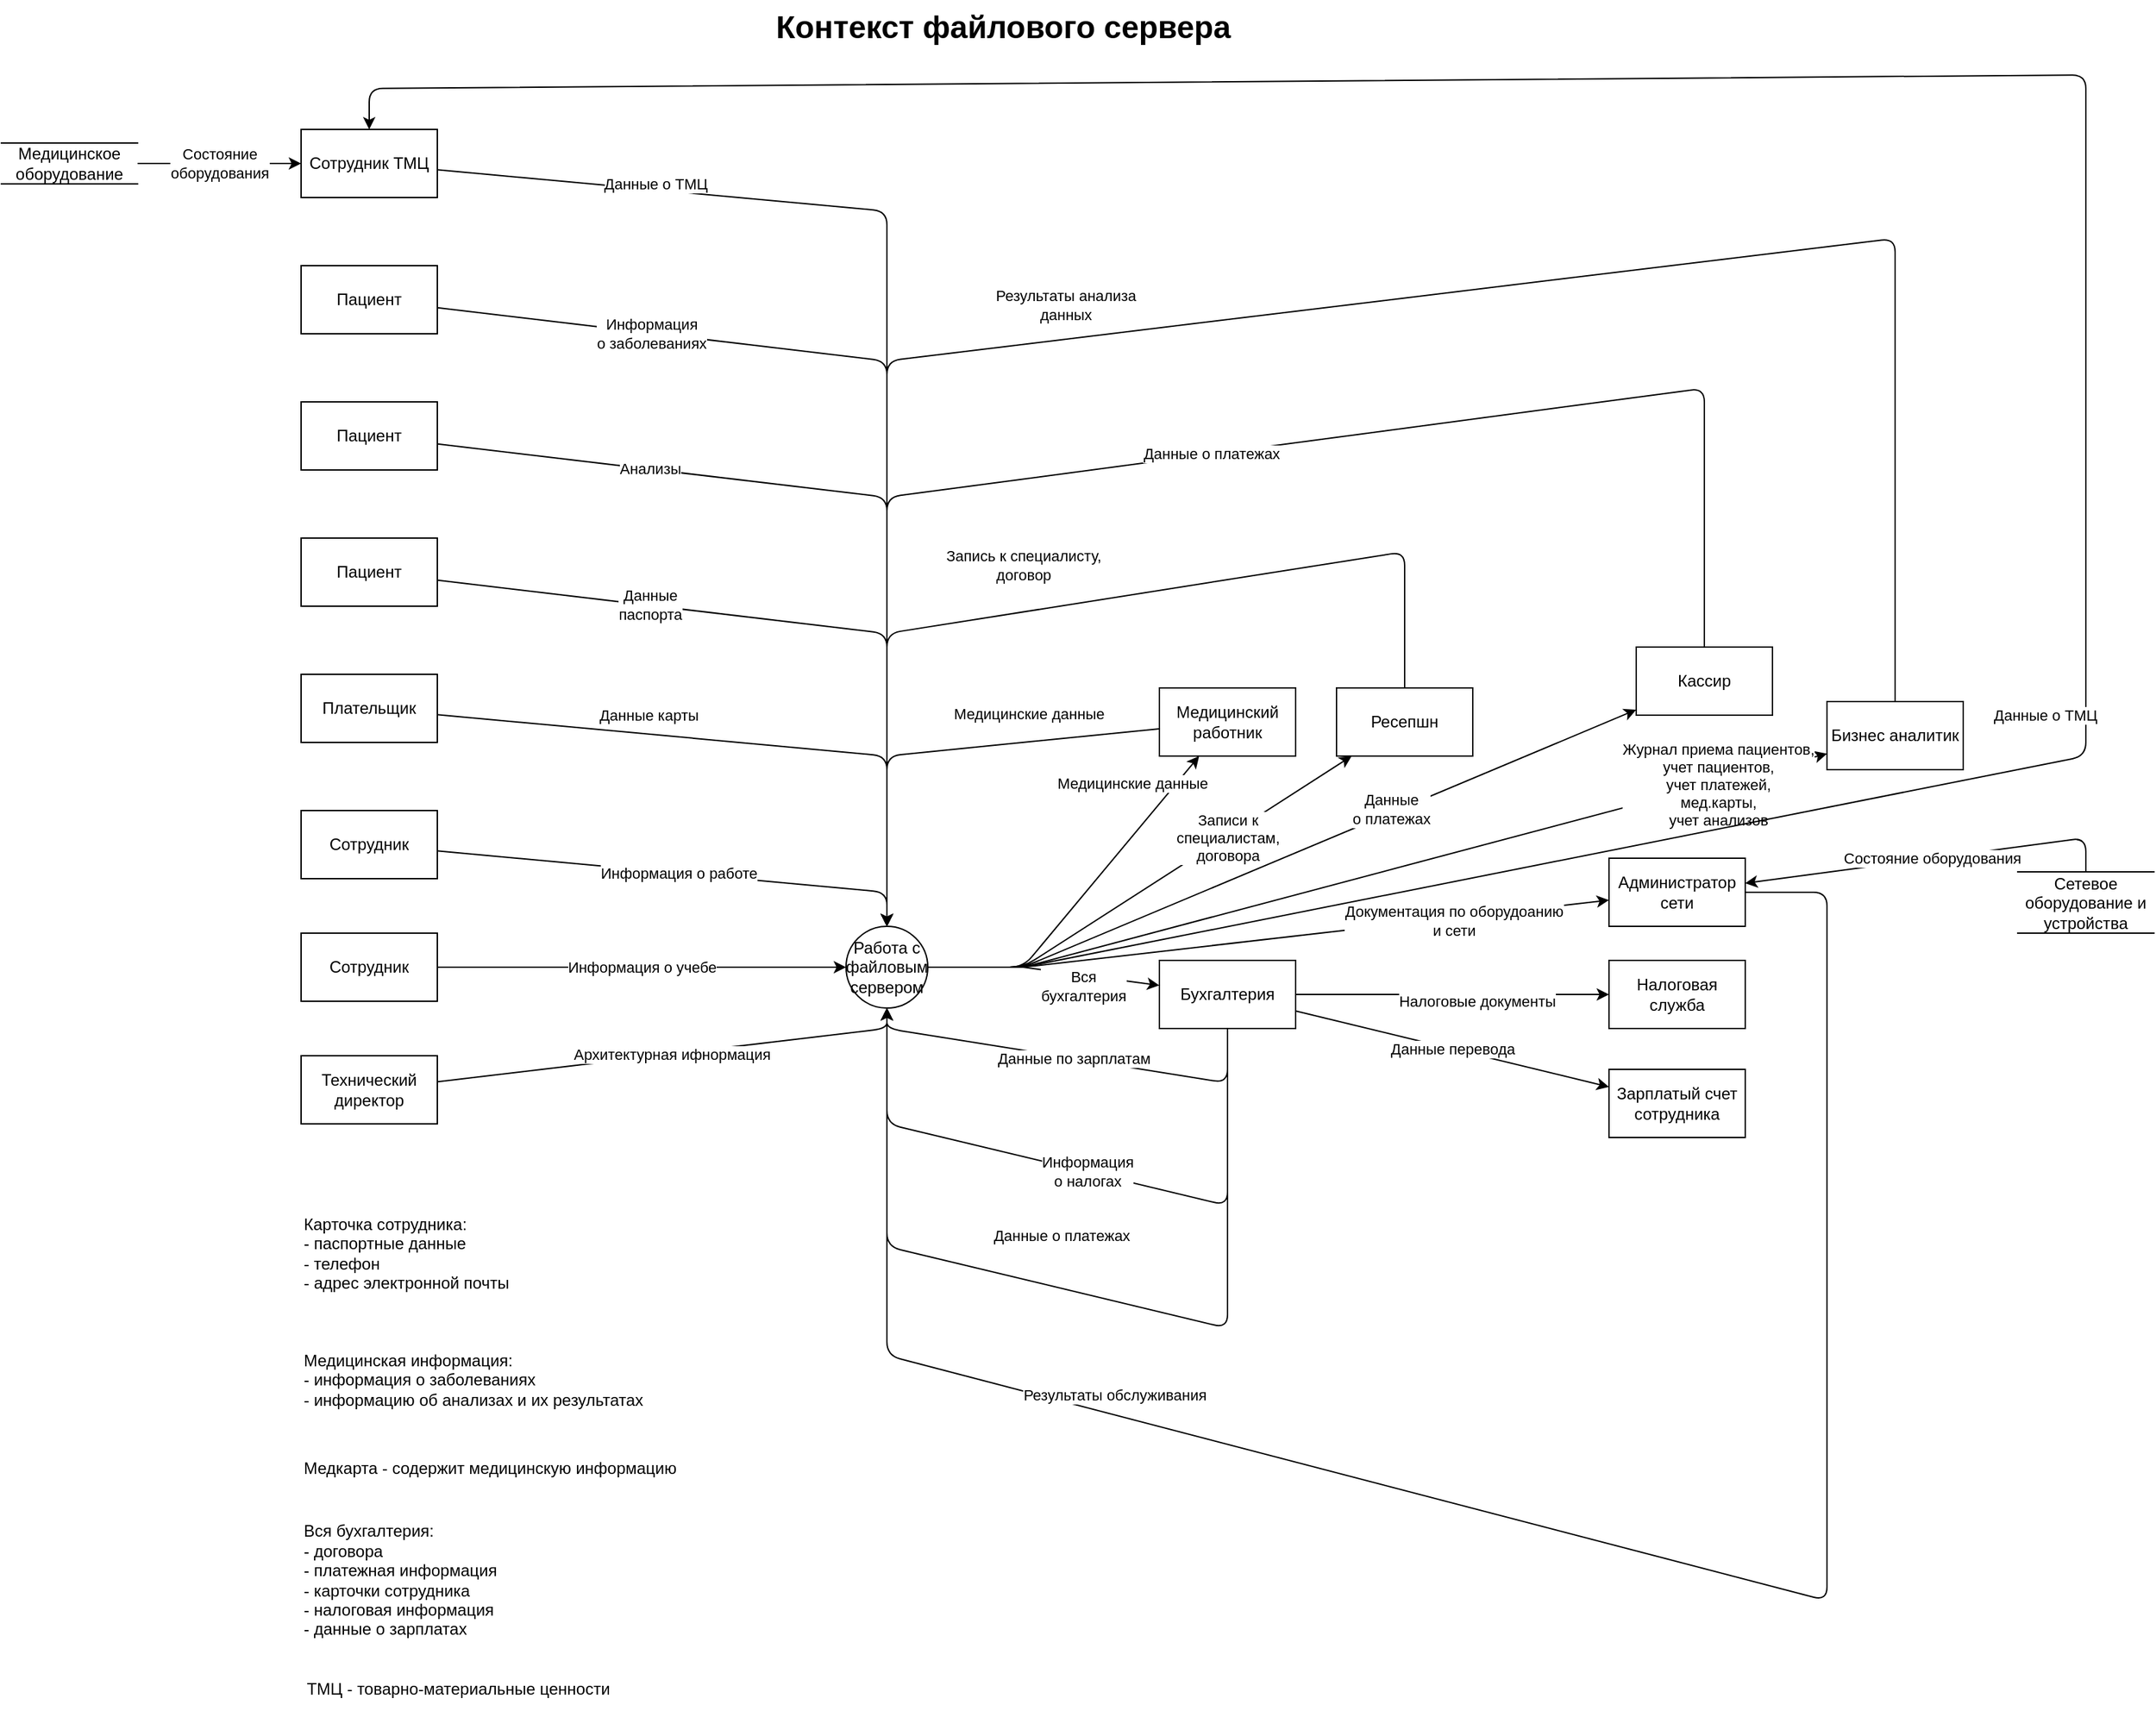 <mxfile>
    <diagram name="Страница — 1" id="DP7TmNHtPNwdQ04ViJx4">
        <mxGraphModel dx="2577" dy="2308" grid="1" gridSize="10" guides="1" tooltips="1" connect="1" arrows="1" fold="1" page="1" pageScale="1" pageWidth="827" pageHeight="1169" math="0" shadow="0">
            <root>
                <mxCell id="0"/>
                <mxCell id="1" parent="0"/>
                <mxCell id="dLkgNgau4KQnL4T7qV0y-17" value="Пациент" style="html=1;dashed=0;whiteSpace=wrap;" parent="1" vertex="1">
                    <mxGeometry x="50" y="70" width="100" height="50" as="geometry"/>
                </mxCell>
                <mxCell id="dLkgNgau4KQnL4T7qV0y-18" value="&lt;div&gt;Данные&lt;/div&gt;&lt;div&gt;паспорта&lt;/div&gt;" style="endArrow=classic;html=1;rounded=1;curved=0;" parent="1" source="dLkgNgau4KQnL4T7qV0y-17" target="7" edge="1">
                    <mxGeometry x="-0.427" width="50" height="50" relative="1" as="geometry">
                        <mxPoint x="320" y="470" as="sourcePoint"/>
                        <mxPoint x="480" y="370" as="targetPoint"/>
                        <Array as="points">
                            <mxPoint x="480" y="140"/>
                        </Array>
                        <mxPoint as="offset"/>
                    </mxGeometry>
                </mxCell>
                <mxCell id="dLkgNgau4KQnL4T7qV0y-22" value="Плательщик" style="html=1;dashed=0;whiteSpace=wrap;" parent="1" vertex="1">
                    <mxGeometry x="50" y="170" width="100" height="50" as="geometry"/>
                </mxCell>
                <mxCell id="dLkgNgau4KQnL4T7qV0y-33" value="&lt;div&gt;Вся&lt;/div&gt;&lt;div&gt;бухгалтерия&lt;/div&gt;" style="endArrow=classic;html=1;rounded=0;" parent="1" source="7" target="dLkgNgau4KQnL4T7qV0y-57" edge="1">
                    <mxGeometry x="0.346" y="-8" width="50" height="50" relative="1" as="geometry">
                        <mxPoint x="530" y="385" as="sourcePoint"/>
                        <mxPoint x="370" y="420" as="targetPoint"/>
                        <Array as="points">
                            <mxPoint x="580" y="385"/>
                        </Array>
                        <mxPoint as="offset"/>
                    </mxGeometry>
                </mxCell>
                <mxCell id="dLkgNgau4KQnL4T7qV0y-35" value="Сотрудник" style="html=1;dashed=0;whiteSpace=wrap;" parent="1" vertex="1">
                    <mxGeometry x="50" y="270" width="100" height="50" as="geometry"/>
                </mxCell>
                <mxCell id="dLkgNgau4KQnL4T7qV0y-38" value="&lt;div&gt;&lt;span style=&quot;background-color: light-dark(#ffffff, var(--ge-dark-color, #121212));&quot;&gt;Информация о работе&lt;/span&gt;&lt;/div&gt;" style="endArrow=classic;html=1;rounded=1;curved=0;" parent="1" source="dLkgNgau4KQnL4T7qV0y-35" target="7" edge="1">
                    <mxGeometry width="50" height="50" relative="1" as="geometry">
                        <mxPoint x="390" y="290" as="sourcePoint"/>
                        <mxPoint x="480" y="370" as="targetPoint"/>
                        <Array as="points">
                            <mxPoint x="480" y="330"/>
                        </Array>
                        <mxPoint as="offset"/>
                    </mxGeometry>
                </mxCell>
                <mxCell id="dLkgNgau4KQnL4T7qV0y-42" value="Технический директор" style="html=1;dashed=0;whiteSpace=wrap;" parent="1" vertex="1">
                    <mxGeometry x="50" y="450" width="100" height="50" as="geometry"/>
                </mxCell>
                <mxCell id="dLkgNgau4KQnL4T7qV0y-44" value="&lt;div&gt;Архитектурная ифнормация&lt;/div&gt;" style="endArrow=classic;html=1;rounded=1;curved=0;" parent="1" source="dLkgNgau4KQnL4T7qV0y-42" target="7" edge="1">
                    <mxGeometry width="50" height="50" relative="1" as="geometry">
                        <mxPoint x="360" y="450" as="sourcePoint"/>
                        <mxPoint x="480" y="400" as="targetPoint"/>
                        <Array as="points">
                            <mxPoint x="480" y="430"/>
                        </Array>
                        <mxPoint as="offset"/>
                    </mxGeometry>
                </mxCell>
                <mxCell id="dLkgNgau4KQnL4T7qV0y-46" value="Администратор сети" style="html=1;dashed=0;whiteSpace=wrap;" parent="1" vertex="1">
                    <mxGeometry x="1010" y="305" width="100" height="50" as="geometry"/>
                </mxCell>
                <mxCell id="dLkgNgau4KQnL4T7qV0y-51" value="&lt;div&gt;Документация по оборудоанию&lt;/div&gt;&lt;div&gt;и сети&lt;/div&gt;" style="endArrow=classic;html=1;rounded=1;curved=0;" parent="1" source="7" target="dLkgNgau4KQnL4T7qV0y-46" edge="1">
                    <mxGeometry x="0.541" y="-2" width="50" height="50" relative="1" as="geometry">
                        <mxPoint x="530" y="385" as="sourcePoint"/>
                        <mxPoint x="290" y="740" as="targetPoint"/>
                        <Array as="points">
                            <mxPoint x="580" y="385"/>
                        </Array>
                        <mxPoint as="offset"/>
                    </mxGeometry>
                </mxCell>
                <mxCell id="dLkgNgau4KQnL4T7qV0y-55" value="Бизнес аналитик" style="html=1;dashed=0;whiteSpace=wrap;" parent="1" vertex="1">
                    <mxGeometry x="1170" y="190" width="100" height="50" as="geometry"/>
                </mxCell>
                <mxCell id="dLkgNgau4KQnL4T7qV0y-57" value="Бухгалтерия" style="html=1;dashed=0;whiteSpace=wrap;" parent="1" vertex="1">
                    <mxGeometry x="680" y="380" width="100" height="50" as="geometry"/>
                </mxCell>
                <mxCell id="dLkgNgau4KQnL4T7qV0y-63" value="Данные по зарплатам" style="endArrow=classic;html=1;rounded=1;curved=0;" parent="1" source="dLkgNgau4KQnL4T7qV0y-57" target="7" edge="1">
                    <mxGeometry width="50" height="50" relative="1" as="geometry">
                        <mxPoint x="720.96" y="492.471" as="sourcePoint"/>
                        <mxPoint x="480" y="400" as="targetPoint"/>
                        <Array as="points">
                            <mxPoint x="730" y="470"/>
                            <mxPoint x="480" y="430"/>
                        </Array>
                    </mxGeometry>
                </mxCell>
                <mxCell id="dLkgNgau4KQnL4T7qV0y-66" value="&lt;div&gt;Информация&lt;/div&gt;&lt;div&gt;о налогах&lt;/div&gt;" style="endArrow=classic;html=1;rounded=1;curved=0;" parent="1" source="dLkgNgau4KQnL4T7qV0y-57" target="7" edge="1">
                    <mxGeometry width="50" height="50" relative="1" as="geometry">
                        <mxPoint x="850.655" y="578.764" as="sourcePoint"/>
                        <mxPoint x="480" y="400" as="targetPoint"/>
                        <Array as="points">
                            <mxPoint x="730" y="560"/>
                            <mxPoint x="480" y="500"/>
                        </Array>
                    </mxGeometry>
                </mxCell>
                <mxCell id="dLkgNgau4KQnL4T7qV0y-68" value="&lt;div&gt;Журнал приема пациентов,&lt;/div&gt;&lt;div&gt;учет пациентов,&lt;/div&gt;&lt;div&gt;учет платежей,&lt;/div&gt;&lt;div&gt;мед.карты,&lt;/div&gt;&lt;div&gt;учет анализов&lt;/div&gt;" style="endArrow=classic;html=1;rounded=1;curved=0;" parent="1" source="7" target="dLkgNgau4KQnL4T7qV0y-55" edge="1">
                    <mxGeometry x="0.756" width="50" height="50" relative="1" as="geometry">
                        <mxPoint x="530" y="385" as="sourcePoint"/>
                        <mxPoint x="410" y="520" as="targetPoint"/>
                        <Array as="points">
                            <mxPoint x="580" y="385"/>
                        </Array>
                        <mxPoint y="1" as="offset"/>
                    </mxGeometry>
                </mxCell>
                <mxCell id="dLkgNgau4KQnL4T7qV0y-71" value="Пациент" style="html=1;dashed=0;whiteSpace=wrap;" parent="1" vertex="1">
                    <mxGeometry x="50" y="-30" width="100" height="50" as="geometry"/>
                </mxCell>
                <mxCell id="dLkgNgau4KQnL4T7qV0y-74" value="Анализы" style="endArrow=classic;html=1;rounded=1;curved=0;" parent="1" source="dLkgNgau4KQnL4T7qV0y-71" target="7" edge="1">
                    <mxGeometry x="-0.513" width="50" height="50" relative="1" as="geometry">
                        <mxPoint x="360" y="410" as="sourcePoint"/>
                        <mxPoint x="480" y="370" as="targetPoint"/>
                        <Array as="points">
                            <mxPoint x="480" y="40"/>
                        </Array>
                        <mxPoint as="offset"/>
                    </mxGeometry>
                </mxCell>
                <mxCell id="dLkgNgau4KQnL4T7qV0y-76" value="Пациент" style="html=1;dashed=0;whiteSpace=wrap;" parent="1" vertex="1">
                    <mxGeometry x="50" y="-130" width="100" height="50" as="geometry"/>
                </mxCell>
                <mxCell id="dLkgNgau4KQnL4T7qV0y-79" value="&lt;div&gt;Информация&lt;/div&gt;&lt;div&gt;о заболеваниях&lt;/div&gt;" style="endArrow=classic;html=1;rounded=1;curved=0;" parent="1" source="dLkgNgau4KQnL4T7qV0y-76" target="7" edge="1">
                    <mxGeometry x="-0.577" width="50" height="50" relative="1" as="geometry">
                        <mxPoint x="250" y="390" as="sourcePoint"/>
                        <mxPoint x="480" y="370" as="targetPoint"/>
                        <Array as="points">
                            <mxPoint x="480" y="-60"/>
                        </Array>
                        <mxPoint as="offset"/>
                    </mxGeometry>
                </mxCell>
                <mxCell id="dLkgNgau4KQnL4T7qV0y-81" value="Медицинский работник" style="html=1;dashed=0;whiteSpace=wrap;" parent="1" vertex="1">
                    <mxGeometry x="680" y="180" width="100" height="50" as="geometry"/>
                </mxCell>
                <mxCell id="dLkgNgau4KQnL4T7qV0y-82" value="Медицинские данные" style="endArrow=classic;html=1;rounded=1;curved=0;" parent="1" source="7" target="dLkgNgau4KQnL4T7qV0y-81" edge="1">
                    <mxGeometry x="0.655" y="25" width="50" height="50" relative="1" as="geometry">
                        <mxPoint x="530" y="385" as="sourcePoint"/>
                        <mxPoint x="670" y="100" as="targetPoint"/>
                        <Array as="points">
                            <mxPoint x="580" y="385"/>
                        </Array>
                        <mxPoint as="offset"/>
                    </mxGeometry>
                </mxCell>
                <mxCell id="dLkgNgau4KQnL4T7qV0y-84" value="Налоговые документы" style="endArrow=classic;html=1;rounded=1;curved=0;" parent="1" source="dLkgNgau4KQnL4T7qV0y-57" target="27" edge="1">
                    <mxGeometry x="0.154" y="-5" width="50" height="50" relative="1" as="geometry">
                        <mxPoint x="1090" y="405" as="sourcePoint"/>
                        <mxPoint x="1010" y="413.485" as="targetPoint"/>
                        <mxPoint as="offset"/>
                    </mxGeometry>
                </mxCell>
                <mxCell id="dLkgNgau4KQnL4T7qV0y-86" value="Данные перевода" style="endArrow=classic;html=1;rounded=1;curved=0;" parent="1" source="dLkgNgau4KQnL4T7qV0y-57" target="28" edge="1">
                    <mxGeometry width="50" height="50" relative="1" as="geometry">
                        <mxPoint x="1090" y="490" as="sourcePoint"/>
                        <mxPoint x="1018.75" y="510" as="targetPoint"/>
                    </mxGeometry>
                </mxCell>
                <mxCell id="dLkgNgau4KQnL4T7qV0y-90" value="Медицинские данные" style="endArrow=classic;html=1;rounded=1;curved=0;" parent="1" source="dLkgNgau4KQnL4T7qV0y-81" target="7" edge="1">
                    <mxGeometry x="-0.422" y="-20" width="50" height="50" relative="1" as="geometry">
                        <mxPoint x="921.166" y="103.282" as="sourcePoint"/>
                        <mxPoint x="480" y="370" as="targetPoint"/>
                        <Array as="points">
                            <mxPoint x="480" y="230"/>
                        </Array>
                        <mxPoint as="offset"/>
                    </mxGeometry>
                </mxCell>
                <mxCell id="dLkgNgau4KQnL4T7qV0y-93" value="Данные о платежах" style="endArrow=classic;html=1;rounded=1;curved=0;" parent="1" source="dLkgNgau4KQnL4T7qV0y-57" target="7" edge="1">
                    <mxGeometry x="0.087" y="-38" width="50" height="50" relative="1" as="geometry">
                        <mxPoint x="1030.673" y="708.68" as="sourcePoint"/>
                        <mxPoint x="480" y="400" as="targetPoint"/>
                        <Array as="points">
                            <mxPoint x="730" y="650"/>
                            <mxPoint x="480" y="590"/>
                        </Array>
                        <mxPoint as="offset"/>
                    </mxGeometry>
                </mxCell>
                <mxCell id="dLkgNgau4KQnL4T7qV0y-99" value="&lt;div&gt;Результаты анализа&lt;/div&gt;&lt;div&gt;данных&lt;/div&gt;" style="endArrow=classic;html=1;rounded=1;curved=0;" parent="1" source="dLkgNgau4KQnL4T7qV0y-55" target="7" edge="1">
                    <mxGeometry x="0.267" y="-25" width="50" height="50" relative="1" as="geometry">
                        <mxPoint x="1030.896" y="2.276" as="sourcePoint"/>
                        <mxPoint x="480" y="370" as="targetPoint"/>
                        <Array as="points">
                            <mxPoint x="1220" y="-150"/>
                            <mxPoint x="480" y="-60"/>
                        </Array>
                        <mxPoint as="offset"/>
                    </mxGeometry>
                </mxCell>
                <mxCell id="dLkgNgau4KQnL4T7qV0y-100" value="Результаты обслуживания" style="endArrow=classic;html=1;rounded=1;curved=0;" parent="1" source="dLkgNgau4KQnL4T7qV0y-46" target="7" edge="1">
                    <mxGeometry x="0.452" y="-14" width="50" height="50" relative="1" as="geometry">
                        <mxPoint x="1350" y="330" as="sourcePoint"/>
                        <mxPoint x="480" y="400" as="targetPoint"/>
                        <Array as="points">
                            <mxPoint x="1170" y="330"/>
                            <mxPoint x="1170" y="850"/>
                            <mxPoint x="480" y="670"/>
                        </Array>
                        <mxPoint as="offset"/>
                    </mxGeometry>
                </mxCell>
                <mxCell id="dLkgNgau4KQnL4T7qV0y-101" value="Медкарта - содержит медицинскую информацию" style="text;html=1;align=left;verticalAlign=middle;resizable=0;points=[];autosize=1;strokeColor=none;fillColor=none;" parent="1" vertex="1">
                    <mxGeometry x="50" y="738" width="300" height="30" as="geometry"/>
                </mxCell>
                <mxCell id="dLkgNgau4KQnL4T7qV0y-102" value="&lt;div&gt;Медицинская информация:&lt;/div&gt;&lt;div&gt;- информация о заболеваниях&lt;/div&gt;&lt;div&gt;- информацию об анализах и их результатах&lt;/div&gt;&lt;div&gt;&lt;br&gt;&lt;/div&gt;" style="text;html=1;align=left;verticalAlign=middle;resizable=0;points=[];autosize=1;strokeColor=none;fillColor=none;" parent="1" vertex="1">
                    <mxGeometry x="50" y="660" width="270" height="70" as="geometry"/>
                </mxCell>
                <mxCell id="dLkgNgau4KQnL4T7qV0y-103" value="&lt;div&gt;Вся бухгалтерия:&lt;/div&gt;&lt;div&gt;- договора&lt;/div&gt;&lt;div&gt;- платежная информация&lt;/div&gt;&lt;div&gt;- карточки сотрудника&lt;/div&gt;&lt;div&gt;- налоговая информация&lt;/div&gt;&lt;div&gt;- данные о зарплатах&lt;/div&gt;" style="text;html=1;align=left;verticalAlign=middle;resizable=0;points=[];autosize=1;strokeColor=none;fillColor=none;" parent="1" vertex="1">
                    <mxGeometry x="50" y="785" width="170" height="100" as="geometry"/>
                </mxCell>
                <mxCell id="dLkgNgau4KQnL4T7qV0y-104" value="&lt;div&gt;Карточка сотрудника:&lt;/div&gt;&lt;div&gt;- паспортные данные&lt;/div&gt;&lt;div&gt;- телефон&lt;/div&gt;&lt;div&gt;- адрес электронной почты&lt;/div&gt;" style="text;html=1;align=left;verticalAlign=middle;resizable=0;points=[];autosize=1;strokeColor=none;fillColor=none;" parent="1" vertex="1">
                    <mxGeometry x="50" y="560" width="170" height="70" as="geometry"/>
                </mxCell>
                <mxCell id="2" value="Данные карты" style="endArrow=classic;html=1;" parent="1" source="dLkgNgau4KQnL4T7qV0y-22" target="7" edge="1">
                    <mxGeometry x="-0.324" y="14" width="50" height="50" relative="1" as="geometry">
                        <mxPoint x="860" y="330" as="sourcePoint"/>
                        <mxPoint x="480" y="370" as="targetPoint"/>
                        <Array as="points">
                            <mxPoint x="480" y="230"/>
                        </Array>
                        <mxPoint as="offset"/>
                    </mxGeometry>
                </mxCell>
                <mxCell id="3" value="Сотрудник" style="html=1;dashed=0;whiteSpace=wrap;" parent="1" vertex="1">
                    <mxGeometry x="50" y="360" width="100" height="50" as="geometry"/>
                </mxCell>
                <mxCell id="4" value="Информация о учебе" style="endArrow=classic;html=1;" parent="1" source="3" target="7" edge="1">
                    <mxGeometry width="50" height="50" relative="1" as="geometry">
                        <mxPoint x="860" y="330" as="sourcePoint"/>
                        <mxPoint x="430" y="385" as="targetPoint"/>
                    </mxGeometry>
                </mxCell>
                <mxCell id="7" value="Работа с файловым сервером" style="shape=ellipse;html=1;dashed=0;whiteSpace=wrap;aspect=fixed;perimeter=ellipsePerimeter;" parent="1" vertex="1">
                    <mxGeometry x="450" y="355" width="60" height="60" as="geometry"/>
                </mxCell>
                <mxCell id="8" value="Контекст файлового сервера" style="text;html=1;align=center;verticalAlign=middle;resizable=0;points=[];autosize=1;strokeColor=none;fillColor=none;fontStyle=1;fontSize=23;" parent="1" vertex="1">
                    <mxGeometry x="400" y="-325" width="330" height="40" as="geometry"/>
                </mxCell>
                <mxCell id="10" value="Ресепшн" style="html=1;dashed=0;whiteSpace=wrap;" parent="1" vertex="1">
                    <mxGeometry x="810" y="180" width="100" height="50" as="geometry"/>
                </mxCell>
                <mxCell id="11" value="Записи к&lt;div&gt;специалистам,&lt;/div&gt;&lt;div&gt;договора&lt;/div&gt;" style="endArrow=classic;html=1;" parent="1" source="7" target="10" edge="1">
                    <mxGeometry x="0.388" y="-1" width="50" height="50" relative="1" as="geometry">
                        <mxPoint x="800" y="330" as="sourcePoint"/>
                        <mxPoint x="850" y="280" as="targetPoint"/>
                        <Array as="points">
                            <mxPoint x="580" y="385"/>
                        </Array>
                        <mxPoint as="offset"/>
                    </mxGeometry>
                </mxCell>
                <mxCell id="12" value="Запись к специалисту,&lt;div&gt;договор&lt;/div&gt;" style="endArrow=classic;html=1;" parent="1" source="10" target="7" edge="1">
                    <mxGeometry x="0.081" y="-34" width="50" height="50" relative="1" as="geometry">
                        <mxPoint x="800" y="330" as="sourcePoint"/>
                        <mxPoint x="850" y="280" as="targetPoint"/>
                        <Array as="points">
                            <mxPoint x="860" y="80"/>
                            <mxPoint x="480" y="140"/>
                        </Array>
                        <mxPoint as="offset"/>
                    </mxGeometry>
                </mxCell>
                <mxCell id="13" value="Кассир" style="html=1;dashed=0;whiteSpace=wrap;" parent="1" vertex="1">
                    <mxGeometry x="1030" y="150" width="100" height="50" as="geometry"/>
                </mxCell>
                <mxCell id="15" value="Данные&lt;div&gt;о платежах&lt;/div&gt;" style="endArrow=classic;html=1;" parent="1" source="7" target="13" edge="1">
                    <mxGeometry x="0.303" y="1" width="50" height="50" relative="1" as="geometry">
                        <mxPoint x="800" y="330" as="sourcePoint"/>
                        <mxPoint x="850" y="280" as="targetPoint"/>
                        <Array as="points">
                            <mxPoint x="580" y="385"/>
                        </Array>
                        <mxPoint y="-1" as="offset"/>
                    </mxGeometry>
                </mxCell>
                <mxCell id="16" value="Данные о платежах" style="endArrow=classic;html=1;" parent="1" source="13" target="7" edge="1">
                    <mxGeometry width="50" height="50" relative="1" as="geometry">
                        <mxPoint x="800" y="330" as="sourcePoint"/>
                        <mxPoint x="850" y="280" as="targetPoint"/>
                        <Array as="points">
                            <mxPoint x="1080" y="-40"/>
                            <mxPoint x="480" y="40"/>
                        </Array>
                    </mxGeometry>
                </mxCell>
                <mxCell id="17" value="Сотрудник ТМЦ" style="html=1;dashed=0;whiteSpace=wrap;" parent="1" vertex="1">
                    <mxGeometry x="50" y="-230" width="100" height="50" as="geometry"/>
                </mxCell>
                <mxCell id="18" value="Данные о ТМЦ" style="endArrow=classic;html=1;" parent="1" source="17" target="7" edge="1">
                    <mxGeometry x="-0.626" y="4" width="50" height="50" relative="1" as="geometry">
                        <mxPoint x="800" y="130" as="sourcePoint"/>
                        <mxPoint x="850" y="80" as="targetPoint"/>
                        <Array as="points">
                            <mxPoint x="480" y="-170"/>
                        </Array>
                        <mxPoint as="offset"/>
                    </mxGeometry>
                </mxCell>
                <mxCell id="19" value="Данные о ТМЦ" style="endArrow=classic;html=1;" parent="1" source="7" target="17" edge="1">
                    <mxGeometry x="-0.326" y="30" width="50" height="50" relative="1" as="geometry">
                        <mxPoint x="800" y="230" as="sourcePoint"/>
                        <mxPoint x="850" y="180" as="targetPoint"/>
                        <Array as="points">
                            <mxPoint x="580" y="385"/>
                            <mxPoint x="1360" y="230"/>
                            <mxPoint x="1360" y="-270"/>
                            <mxPoint x="100" y="-260"/>
                        </Array>
                        <mxPoint as="offset"/>
                    </mxGeometry>
                </mxCell>
                <mxCell id="20" value="ТМЦ - товарно-материальные ценности" style="text;html=1;align=center;verticalAlign=middle;resizable=0;points=[];autosize=1;strokeColor=none;fillColor=none;" parent="1" vertex="1">
                    <mxGeometry x="40" y="900" width="250" height="30" as="geometry"/>
                </mxCell>
                <mxCell id="21" value="Медицинское оборудование" style="html=1;dashed=0;whiteSpace=wrap;shape=partialRectangle;right=0;left=0;" vertex="1" parent="1">
                    <mxGeometry x="-170" y="-220" width="100" height="30" as="geometry"/>
                </mxCell>
                <mxCell id="22" value="Состояние&lt;div&gt;оборудования&lt;/div&gt;" style="endArrow=classic;html=1;" edge="1" parent="1" source="21" target="17">
                    <mxGeometry width="50" height="50" relative="1" as="geometry">
                        <mxPoint x="220" y="30" as="sourcePoint"/>
                        <mxPoint x="270" y="-20" as="targetPoint"/>
                        <mxPoint as="offset"/>
                    </mxGeometry>
                </mxCell>
                <mxCell id="23" value="Сетевое оборудование и устройства" style="html=1;dashed=0;whiteSpace=wrap;shape=partialRectangle;right=0;left=0;" vertex="1" parent="1">
                    <mxGeometry x="1310" y="315" width="100" height="45" as="geometry"/>
                </mxCell>
                <mxCell id="26" value="Состояние оборудования" style="endArrow=classic;html=1;" edge="1" parent="1" source="23" target="dLkgNgau4KQnL4T7qV0y-46">
                    <mxGeometry width="50" height="50" relative="1" as="geometry">
                        <mxPoint x="800" y="450" as="sourcePoint"/>
                        <mxPoint x="850" y="400" as="targetPoint"/>
                        <Array as="points">
                            <mxPoint x="1360" y="290"/>
                        </Array>
                    </mxGeometry>
                </mxCell>
                <mxCell id="27" value="Налоговая служба" style="html=1;dashed=0;whiteSpace=wrap;" vertex="1" parent="1">
                    <mxGeometry x="1010" y="380" width="100" height="50" as="geometry"/>
                </mxCell>
                <mxCell id="28" value="Зарплатый счет сотрудника" style="html=1;dashed=0;whiteSpace=wrap;" vertex="1" parent="1">
                    <mxGeometry x="1010" y="460" width="100" height="50" as="geometry"/>
                </mxCell>
            </root>
        </mxGraphModel>
    </diagram>
</mxfile>